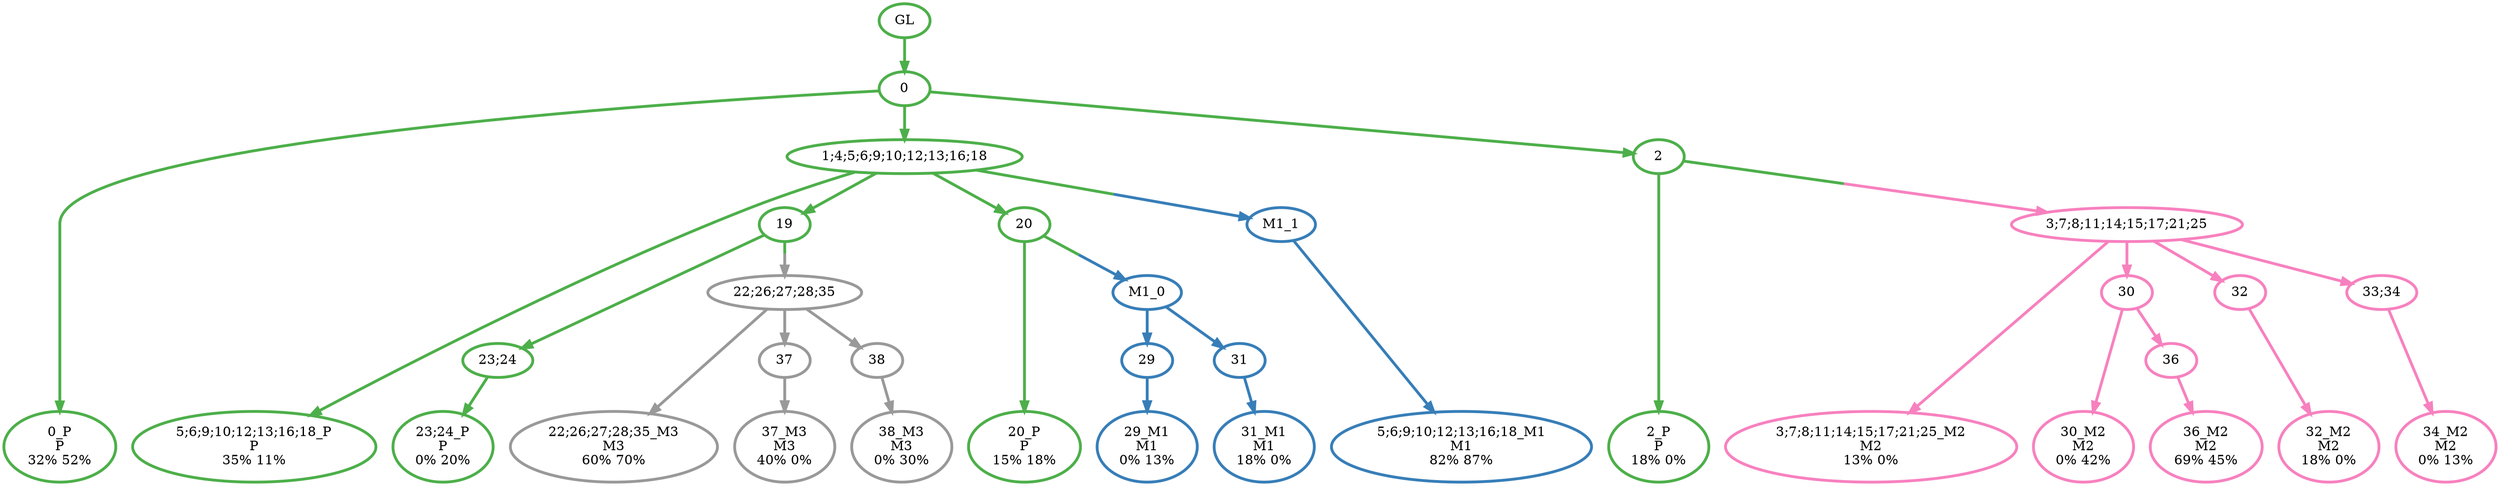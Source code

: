 digraph T {
	{
		rank=same
		32 [penwidth=3,colorscheme=set19,color=3,label="0_P\nP\n32% 52%"]
		30 [penwidth=3,colorscheme=set19,color=3,label="5;6;9;10;12;13;16;18_P\nP\n35% 11%"]
		27 [penwidth=3,colorscheme=set19,color=3,label="23;24_P\nP\n0% 20%"]
		25 [penwidth=3,colorscheme=set19,color=3,label="20_P\nP\n15% 18%"]
		23 [penwidth=3,colorscheme=set19,color=3,label="2_P\nP\n18% 0%"]
		22 [penwidth=3,colorscheme=set19,color=2,label="5;6;9;10;12;13;16;18_M1\nM1\n82% 87%"]
		20 [penwidth=3,colorscheme=set19,color=2,label="29_M1\nM1\n0% 13%"]
		18 [penwidth=3,colorscheme=set19,color=2,label="31_M1\nM1\n18% 0%"]
		17 [penwidth=3,colorscheme=set19,color=8,label="3;7;8;11;14;15;17;21;25_M2\nM2\n13% 0%"]
		15 [penwidth=3,colorscheme=set19,color=8,label="30_M2\nM2\n0% 42%"]
		13 [penwidth=3,colorscheme=set19,color=8,label="36_M2\nM2\n69% 45%"]
		11 [penwidth=3,colorscheme=set19,color=8,label="32_M2\nM2\n18% 0%"]
		9 [penwidth=3,colorscheme=set19,color=8,label="34_M2\nM2\n0% 13%"]
		8 [penwidth=3,colorscheme=set19,color=9,label="22;26;27;28;35_M3\nM3\n60% 70%"]
		6 [penwidth=3,colorscheme=set19,color=9,label="37_M3\nM3\n40% 0%"]
		4 [penwidth=3,colorscheme=set19,color=9,label="38_M3\nM3\n0% 30%"]
	}
	34 [penwidth=3,colorscheme=set19,color=3,label="GL"]
	33 [penwidth=3,colorscheme=set19,color=3,label="0"]
	31 [penwidth=3,colorscheme=set19,color=3,label="1;4;5;6;9;10;12;13;16;18"]
	29 [penwidth=3,colorscheme=set19,color=3,label="19"]
	28 [penwidth=3,colorscheme=set19,color=3,label="23;24"]
	26 [penwidth=3,colorscheme=set19,color=3,label="20"]
	24 [penwidth=3,colorscheme=set19,color=3,label="2"]
	21 [penwidth=3,colorscheme=set19,color=2,label="29"]
	19 [penwidth=3,colorscheme=set19,color=2,label="31"]
	16 [penwidth=3,colorscheme=set19,color=8,label="30"]
	14 [penwidth=3,colorscheme=set19,color=8,label="36"]
	12 [penwidth=3,colorscheme=set19,color=8,label="32"]
	10 [penwidth=3,colorscheme=set19,color=8,label="33;34"]
	7 [penwidth=3,colorscheme=set19,color=9,label="37"]
	5 [penwidth=3,colorscheme=set19,color=9,label="38"]
	3 [penwidth=3,colorscheme=set19,color=9,label="22;26;27;28;35"]
	2 [penwidth=3,colorscheme=set19,color=2,label="M1_0"]
	1 [penwidth=3,colorscheme=set19,color=2,label="M1_1"]
	0 [penwidth=3,colorscheme=set19,color=8,label="3;7;8;11;14;15;17;21;25"]
	34 -> 33 [penwidth=3,colorscheme=set19,color=3]
	33 -> 32 [penwidth=3,colorscheme=set19,color=3]
	33 -> 24 [penwidth=3,colorscheme=set19,color=3]
	33 -> 31 [penwidth=3,colorscheme=set19,color=3]
	31 -> 30 [penwidth=3,colorscheme=set19,color=3]
	31 -> 29 [penwidth=3,colorscheme=set19,color=3]
	31 -> 26 [penwidth=3,colorscheme=set19,color=3]
	31 -> 1 [penwidth=3,colorscheme=set19,color="3;0.5:2"]
	29 -> 28 [penwidth=3,colorscheme=set19,color=3]
	29 -> 3 [penwidth=3,colorscheme=set19,color="3;0.5:9"]
	28 -> 27 [penwidth=3,colorscheme=set19,color=3]
	26 -> 25 [penwidth=3,colorscheme=set19,color=3]
	26 -> 2 [penwidth=3,colorscheme=set19,color="3;0.5:2"]
	24 -> 23 [penwidth=3,colorscheme=set19,color=3]
	24 -> 0 [penwidth=3,colorscheme=set19,color="3;0.5:8"]
	21 -> 20 [penwidth=3,colorscheme=set19,color=2]
	19 -> 18 [penwidth=3,colorscheme=set19,color=2]
	16 -> 15 [penwidth=3,colorscheme=set19,color=8]
	16 -> 14 [penwidth=3,colorscheme=set19,color=8]
	14 -> 13 [penwidth=3,colorscheme=set19,color=8]
	12 -> 11 [penwidth=3,colorscheme=set19,color=8]
	10 -> 9 [penwidth=3,colorscheme=set19,color=8]
	7 -> 6 [penwidth=3,colorscheme=set19,color=9]
	5 -> 4 [penwidth=3,colorscheme=set19,color=9]
	3 -> 8 [penwidth=3,colorscheme=set19,color=9]
	3 -> 7 [penwidth=3,colorscheme=set19,color=9]
	3 -> 5 [penwidth=3,colorscheme=set19,color=9]
	2 -> 21 [penwidth=3,colorscheme=set19,color=2]
	2 -> 19 [penwidth=3,colorscheme=set19,color=2]
	1 -> 22 [penwidth=3,colorscheme=set19,color=2]
	0 -> 17 [penwidth=3,colorscheme=set19,color=8]
	0 -> 16 [penwidth=3,colorscheme=set19,color=8]
	0 -> 12 [penwidth=3,colorscheme=set19,color=8]
	0 -> 10 [penwidth=3,colorscheme=set19,color=8]
}
